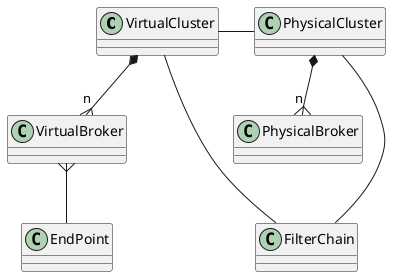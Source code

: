 @startuml

VirtualCluster - PhysicalCluster

VirtualCluster *--{ "n" VirtualBroker
PhysicalCluster *--{ "n" PhysicalBroker

VirtualBroker }-- EndPoint
VirtualCluster --- FilterChain
PhysicalCluster --- FilterChain
@enduml
